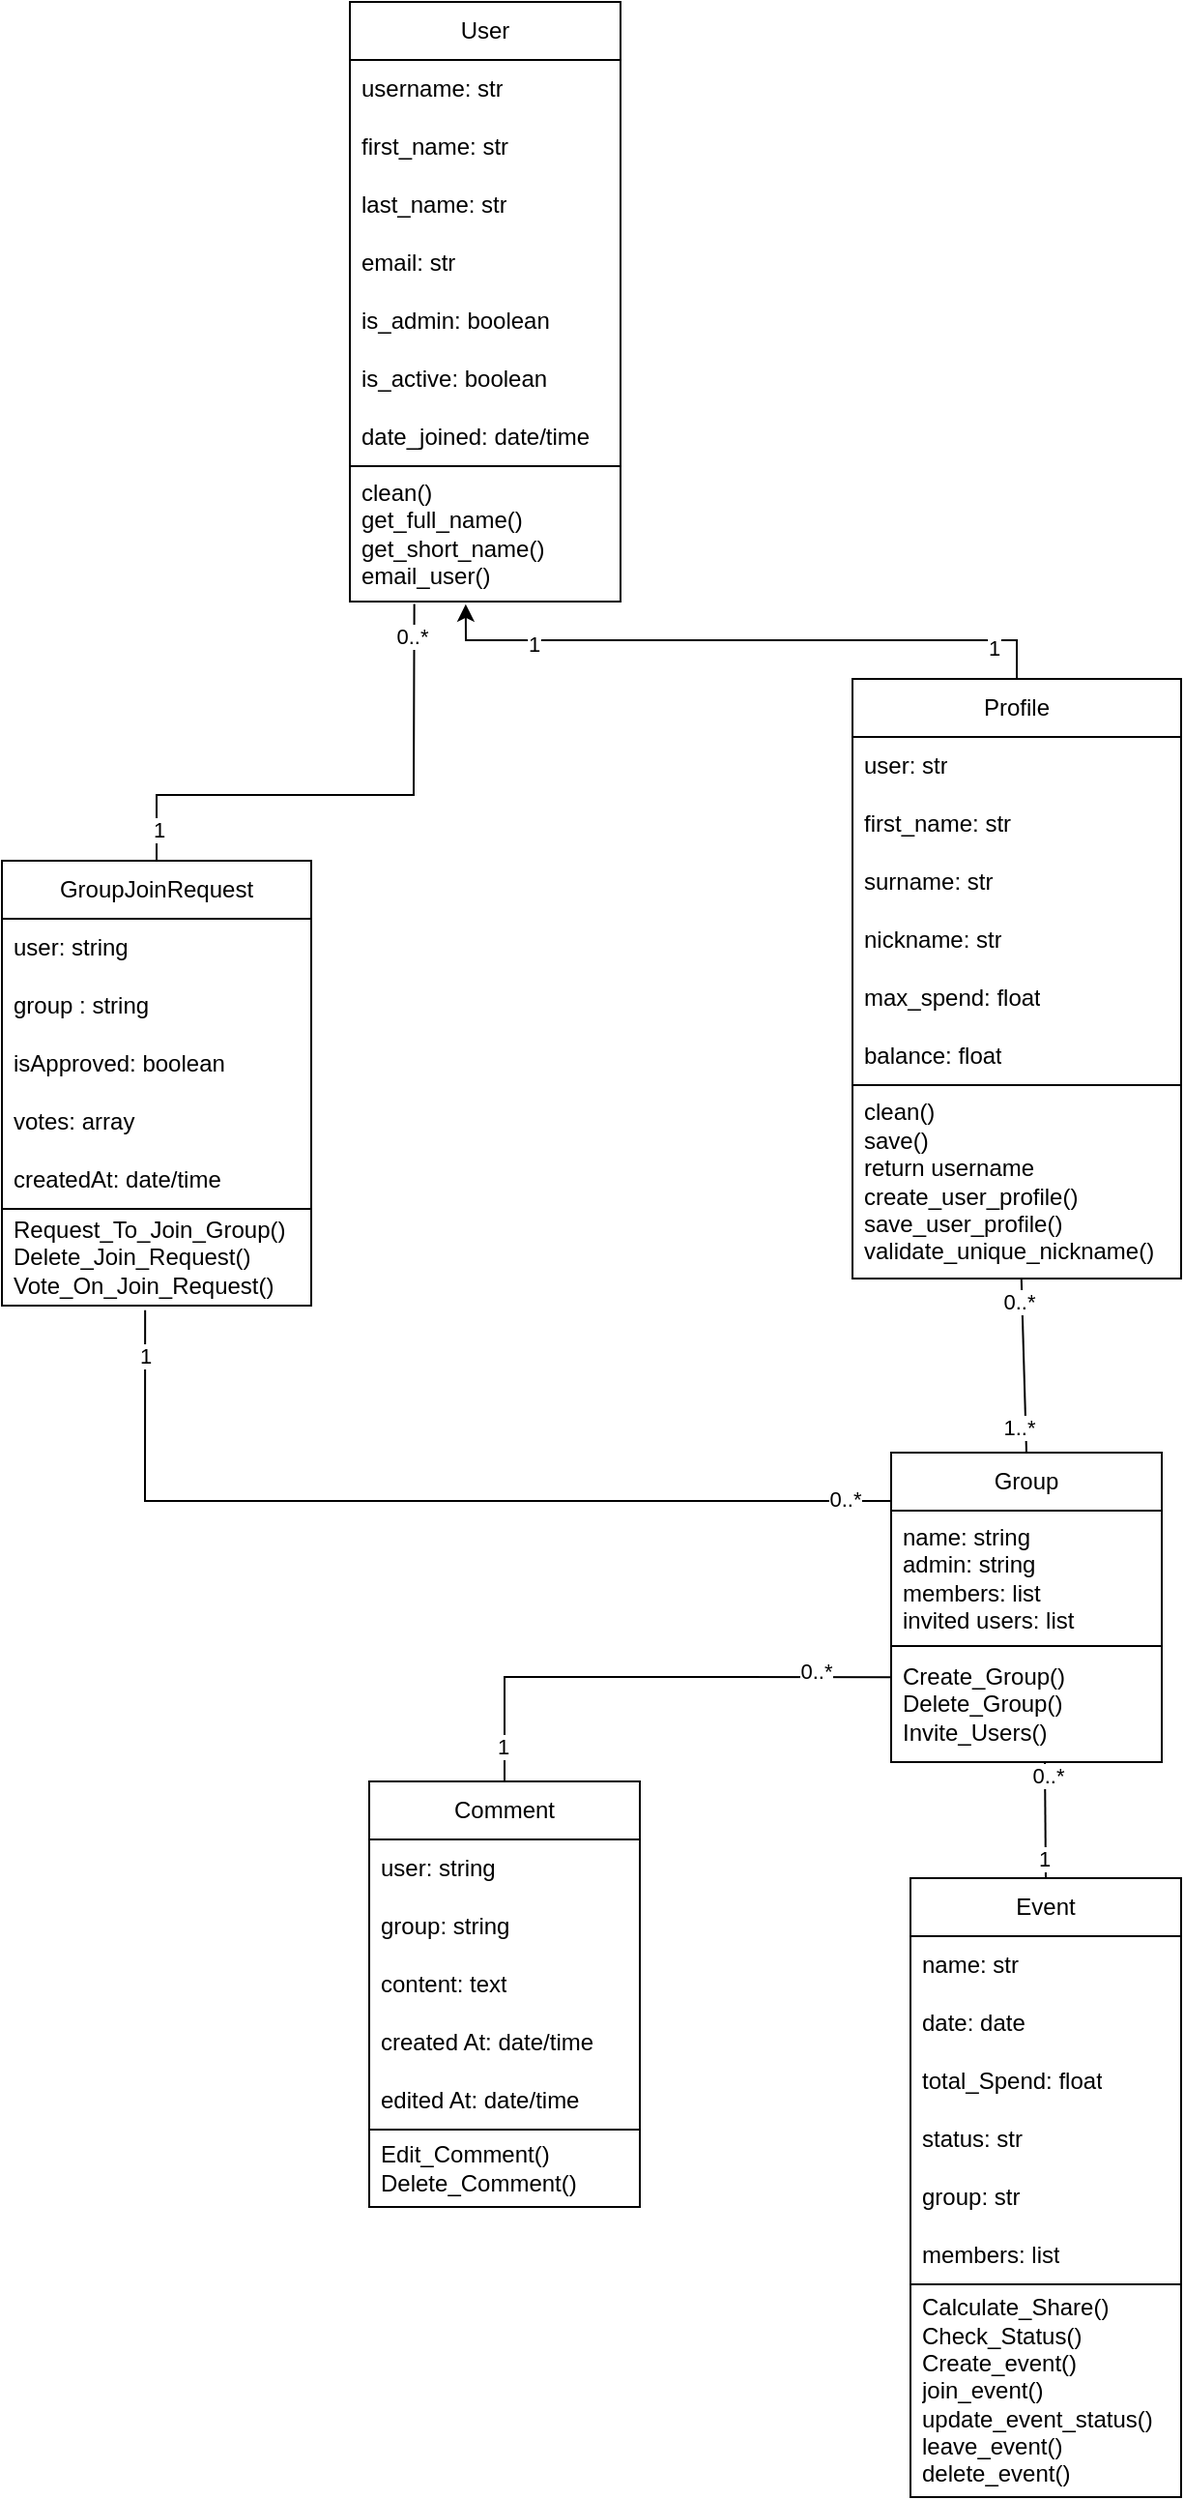 <mxfile version="26.1.1">
  <diagram id="C5RBs43oDa-KdzZeNtuy" name="Page-1">
    <mxGraphModel dx="729" dy="387" grid="1" gridSize="10" guides="1" tooltips="1" connect="1" arrows="1" fold="1" page="1" pageScale="1" pageWidth="827" pageHeight="1169" math="0" shadow="0">
      <root>
        <mxCell id="WIyWlLk6GJQsqaUBKTNV-0" />
        <mxCell id="WIyWlLk6GJQsqaUBKTNV-1" parent="WIyWlLk6GJQsqaUBKTNV-0" />
        <mxCell id="CciYOeaiMjJae7PXrUBM-0" value="User" style="swimlane;fontStyle=0;childLayout=stackLayout;horizontal=1;startSize=30;horizontalStack=0;resizeParent=1;resizeParentMax=0;resizeLast=0;collapsible=1;marginBottom=0;whiteSpace=wrap;html=1;" parent="WIyWlLk6GJQsqaUBKTNV-1" vertex="1">
          <mxGeometry x="300" y="50" width="140" height="310" as="geometry" />
        </mxCell>
        <mxCell id="CciYOeaiMjJae7PXrUBM-1" value="username: str" style="text;strokeColor=none;fillColor=none;align=left;verticalAlign=middle;spacingLeft=4;spacingRight=4;overflow=hidden;points=[[0,0.5],[1,0.5]];portConstraint=eastwest;rotatable=0;whiteSpace=wrap;html=1;" parent="CciYOeaiMjJae7PXrUBM-0" vertex="1">
          <mxGeometry y="30" width="140" height="30" as="geometry" />
        </mxCell>
        <mxCell id="CciYOeaiMjJae7PXrUBM-2" value="first_name: str" style="text;strokeColor=none;fillColor=none;align=left;verticalAlign=middle;spacingLeft=4;spacingRight=4;overflow=hidden;points=[[0,0.5],[1,0.5]];portConstraint=eastwest;rotatable=0;whiteSpace=wrap;html=1;" parent="CciYOeaiMjJae7PXrUBM-0" vertex="1">
          <mxGeometry y="60" width="140" height="30" as="geometry" />
        </mxCell>
        <mxCell id="CciYOeaiMjJae7PXrUBM-3" value="last_name: str" style="text;strokeColor=none;fillColor=none;align=left;verticalAlign=middle;spacingLeft=4;spacingRight=4;overflow=hidden;points=[[0,0.5],[1,0.5]];portConstraint=eastwest;rotatable=0;whiteSpace=wrap;html=1;" parent="CciYOeaiMjJae7PXrUBM-0" vertex="1">
          <mxGeometry y="90" width="140" height="30" as="geometry" />
        </mxCell>
        <mxCell id="CciYOeaiMjJae7PXrUBM-4" value="email: str" style="text;strokeColor=none;fillColor=none;align=left;verticalAlign=middle;spacingLeft=4;spacingRight=4;overflow=hidden;points=[[0,0.5],[1,0.5]];portConstraint=eastwest;rotatable=0;whiteSpace=wrap;html=1;" parent="CciYOeaiMjJae7PXrUBM-0" vertex="1">
          <mxGeometry y="120" width="140" height="30" as="geometry" />
        </mxCell>
        <mxCell id="CciYOeaiMjJae7PXrUBM-5" value="is_admin: boolean" style="text;strokeColor=none;fillColor=none;align=left;verticalAlign=middle;spacingLeft=4;spacingRight=4;overflow=hidden;points=[[0,0.5],[1,0.5]];portConstraint=eastwest;rotatable=0;whiteSpace=wrap;html=1;" parent="CciYOeaiMjJae7PXrUBM-0" vertex="1">
          <mxGeometry y="150" width="140" height="30" as="geometry" />
        </mxCell>
        <mxCell id="CciYOeaiMjJae7PXrUBM-6" value="is_active: boolean" style="text;strokeColor=none;fillColor=none;align=left;verticalAlign=middle;spacingLeft=4;spacingRight=4;overflow=hidden;points=[[0,0.5],[1,0.5]];portConstraint=eastwest;rotatable=0;whiteSpace=wrap;html=1;" parent="CciYOeaiMjJae7PXrUBM-0" vertex="1">
          <mxGeometry y="180" width="140" height="30" as="geometry" />
        </mxCell>
        <mxCell id="CciYOeaiMjJae7PXrUBM-7" value="date_joined: date/time" style="text;strokeColor=none;fillColor=none;align=left;verticalAlign=middle;spacingLeft=4;spacingRight=4;overflow=hidden;points=[[0,0.5],[1,0.5]];portConstraint=eastwest;rotatable=0;whiteSpace=wrap;html=1;" parent="CciYOeaiMjJae7PXrUBM-0" vertex="1">
          <mxGeometry y="210" width="140" height="30" as="geometry" />
        </mxCell>
        <mxCell id="CciYOeaiMjJae7PXrUBM-8" value="clean()&lt;div&gt;get_full_name()&lt;/div&gt;&lt;div&gt;get_short_name()&lt;/div&gt;&lt;div&gt;email_user()&lt;/div&gt;" style="text;strokeColor=default;fillColor=none;align=left;verticalAlign=middle;spacingLeft=4;spacingRight=4;overflow=hidden;points=[[0,0.5],[1,0.5]];portConstraint=eastwest;rotatable=0;whiteSpace=wrap;html=1;" parent="CciYOeaiMjJae7PXrUBM-0" vertex="1">
          <mxGeometry y="240" width="140" height="70" as="geometry" />
        </mxCell>
        <mxCell id="CciYOeaiMjJae7PXrUBM-9" value="Profile" style="swimlane;fontStyle=0;childLayout=stackLayout;horizontal=1;startSize=30;horizontalStack=0;resizeParent=1;resizeParentMax=0;resizeLast=0;collapsible=1;marginBottom=0;whiteSpace=wrap;html=1;" parent="WIyWlLk6GJQsqaUBKTNV-1" vertex="1">
          <mxGeometry x="560" y="400" width="170" height="310" as="geometry" />
        </mxCell>
        <mxCell id="CciYOeaiMjJae7PXrUBM-10" value="user: str" style="text;strokeColor=none;fillColor=none;align=left;verticalAlign=middle;spacingLeft=4;spacingRight=4;overflow=hidden;points=[[0,0.5],[1,0.5]];portConstraint=eastwest;rotatable=0;whiteSpace=wrap;html=1;" parent="CciYOeaiMjJae7PXrUBM-9" vertex="1">
          <mxGeometry y="30" width="170" height="30" as="geometry" />
        </mxCell>
        <mxCell id="CciYOeaiMjJae7PXrUBM-11" value="first_name: str" style="text;strokeColor=none;fillColor=none;align=left;verticalAlign=middle;spacingLeft=4;spacingRight=4;overflow=hidden;points=[[0,0.5],[1,0.5]];portConstraint=eastwest;rotatable=0;whiteSpace=wrap;html=1;" parent="CciYOeaiMjJae7PXrUBM-9" vertex="1">
          <mxGeometry y="60" width="170" height="30" as="geometry" />
        </mxCell>
        <mxCell id="CciYOeaiMjJae7PXrUBM-12" value="surname: str" style="text;strokeColor=none;fillColor=none;align=left;verticalAlign=middle;spacingLeft=4;spacingRight=4;overflow=hidden;points=[[0,0.5],[1,0.5]];portConstraint=eastwest;rotatable=0;whiteSpace=wrap;html=1;" parent="CciYOeaiMjJae7PXrUBM-9" vertex="1">
          <mxGeometry y="90" width="170" height="30" as="geometry" />
        </mxCell>
        <mxCell id="CciYOeaiMjJae7PXrUBM-13" value="nickname: str" style="text;strokeColor=none;fillColor=none;align=left;verticalAlign=middle;spacingLeft=4;spacingRight=4;overflow=hidden;points=[[0,0.5],[1,0.5]];portConstraint=eastwest;rotatable=0;whiteSpace=wrap;html=1;" parent="CciYOeaiMjJae7PXrUBM-9" vertex="1">
          <mxGeometry y="120" width="170" height="30" as="geometry" />
        </mxCell>
        <mxCell id="CciYOeaiMjJae7PXrUBM-14" value="max_spend: float" style="text;strokeColor=none;fillColor=none;align=left;verticalAlign=middle;spacingLeft=4;spacingRight=4;overflow=hidden;points=[[0,0.5],[1,0.5]];portConstraint=eastwest;rotatable=0;whiteSpace=wrap;html=1;" parent="CciYOeaiMjJae7PXrUBM-9" vertex="1">
          <mxGeometry y="150" width="170" height="30" as="geometry" />
        </mxCell>
        <mxCell id="CciYOeaiMjJae7PXrUBM-15" value="balance: float" style="text;strokeColor=none;fillColor=none;align=left;verticalAlign=middle;spacingLeft=4;spacingRight=4;overflow=hidden;points=[[0,0.5],[1,0.5]];portConstraint=eastwest;rotatable=0;whiteSpace=wrap;html=1;" parent="CciYOeaiMjJae7PXrUBM-9" vertex="1">
          <mxGeometry y="180" width="170" height="30" as="geometry" />
        </mxCell>
        <mxCell id="CciYOeaiMjJae7PXrUBM-16" value="clean()&lt;div&gt;save()&lt;/div&gt;&lt;div&gt;return username&lt;/div&gt;&lt;div&gt;create_user_profile()&lt;/div&gt;&lt;div&gt;save_user_profile()&lt;/div&gt;&lt;div&gt;validate_unique_nickname()&lt;/div&gt;" style="text;strokeColor=default;fillColor=none;align=left;verticalAlign=middle;spacingLeft=4;spacingRight=4;overflow=hidden;points=[[0,0.5],[1,0.5]];portConstraint=eastwest;rotatable=0;whiteSpace=wrap;html=1;" parent="CciYOeaiMjJae7PXrUBM-9" vertex="1">
          <mxGeometry y="210" width="170" height="100" as="geometry" />
        </mxCell>
        <mxCell id="CciYOeaiMjJae7PXrUBM-24" value="Group" style="swimlane;fontStyle=0;childLayout=stackLayout;horizontal=1;startSize=30;horizontalStack=0;resizeParent=1;resizeParentMax=0;resizeLast=0;collapsible=1;marginBottom=0;whiteSpace=wrap;html=1;strokeColor=default;" parent="WIyWlLk6GJQsqaUBKTNV-1" vertex="1">
          <mxGeometry x="580" y="800" width="140" height="100" as="geometry" />
        </mxCell>
        <mxCell id="CciYOeaiMjJae7PXrUBM-25" value="name: string&lt;div&gt;admin: string&lt;/div&gt;&lt;div&gt;members: list&lt;/div&gt;&lt;div&gt;invited users: list&lt;/div&gt;" style="text;strokeColor=#000000;fillColor=default;align=left;verticalAlign=middle;spacingLeft=4;spacingRight=4;overflow=hidden;points=[[0,0.5],[1,0.5]];portConstraint=eastwest;rotatable=0;whiteSpace=wrap;html=1;" parent="CciYOeaiMjJae7PXrUBM-24" vertex="1">
          <mxGeometry y="30" width="140" height="70" as="geometry" />
        </mxCell>
        <mxCell id="CciYOeaiMjJae7PXrUBM-26" value="Create_Group()&lt;div&gt;Delete_Group()&lt;/div&gt;&lt;div&gt;Invite_Users()&lt;/div&gt;" style="text;strokeColor=default;fillColor=none;align=left;verticalAlign=middle;spacingLeft=4;spacingRight=4;overflow=hidden;points=[[0,0.5],[1,0.5]];portConstraint=eastwest;rotatable=0;whiteSpace=wrap;html=1;" parent="WIyWlLk6GJQsqaUBKTNV-1" vertex="1">
          <mxGeometry x="580" y="900" width="140" height="60" as="geometry" />
        </mxCell>
        <mxCell id="CciYOeaiMjJae7PXrUBM-27" value="Event" style="swimlane;fontStyle=0;childLayout=stackLayout;horizontal=1;startSize=30;horizontalStack=0;resizeParent=1;resizeParentMax=0;resizeLast=0;collapsible=1;marginBottom=0;whiteSpace=wrap;html=1;" parent="WIyWlLk6GJQsqaUBKTNV-1" vertex="1">
          <mxGeometry x="590" y="1020" width="140" height="320" as="geometry" />
        </mxCell>
        <mxCell id="CciYOeaiMjJae7PXrUBM-28" value="name: str" style="text;strokeColor=none;fillColor=none;align=left;verticalAlign=middle;spacingLeft=4;spacingRight=4;overflow=hidden;points=[[0,0.5],[1,0.5]];portConstraint=eastwest;rotatable=0;whiteSpace=wrap;html=1;" parent="CciYOeaiMjJae7PXrUBM-27" vertex="1">
          <mxGeometry y="30" width="140" height="30" as="geometry" />
        </mxCell>
        <mxCell id="CciYOeaiMjJae7PXrUBM-29" value="date: date" style="text;strokeColor=none;fillColor=none;align=left;verticalAlign=middle;spacingLeft=4;spacingRight=4;overflow=hidden;points=[[0,0.5],[1,0.5]];portConstraint=eastwest;rotatable=0;whiteSpace=wrap;html=1;" parent="CciYOeaiMjJae7PXrUBM-27" vertex="1">
          <mxGeometry y="60" width="140" height="30" as="geometry" />
        </mxCell>
        <mxCell id="CciYOeaiMjJae7PXrUBM-30" value="total_Spend: float" style="text;strokeColor=none;fillColor=none;align=left;verticalAlign=middle;spacingLeft=4;spacingRight=4;overflow=hidden;points=[[0,0.5],[1,0.5]];portConstraint=eastwest;rotatable=0;whiteSpace=wrap;html=1;" parent="CciYOeaiMjJae7PXrUBM-27" vertex="1">
          <mxGeometry y="90" width="140" height="30" as="geometry" />
        </mxCell>
        <mxCell id="CciYOeaiMjJae7PXrUBM-31" value="status: str" style="text;strokeColor=none;fillColor=none;align=left;verticalAlign=middle;spacingLeft=4;spacingRight=4;overflow=hidden;points=[[0,0.5],[1,0.5]];portConstraint=eastwest;rotatable=0;whiteSpace=wrap;html=1;" parent="CciYOeaiMjJae7PXrUBM-27" vertex="1">
          <mxGeometry y="120" width="140" height="30" as="geometry" />
        </mxCell>
        <mxCell id="CciYOeaiMjJae7PXrUBM-32" value="group: str" style="text;strokeColor=none;fillColor=none;align=left;verticalAlign=middle;spacingLeft=4;spacingRight=4;overflow=hidden;points=[[0,0.5],[1,0.5]];portConstraint=eastwest;rotatable=0;whiteSpace=wrap;html=1;" parent="CciYOeaiMjJae7PXrUBM-27" vertex="1">
          <mxGeometry y="150" width="140" height="30" as="geometry" />
        </mxCell>
        <mxCell id="CciYOeaiMjJae7PXrUBM-33" value="members: list" style="text;strokeColor=none;fillColor=none;align=left;verticalAlign=middle;spacingLeft=4;spacingRight=4;overflow=hidden;points=[[0,0.5],[1,0.5]];portConstraint=eastwest;rotatable=0;whiteSpace=wrap;html=1;" parent="CciYOeaiMjJae7PXrUBM-27" vertex="1">
          <mxGeometry y="180" width="140" height="30" as="geometry" />
        </mxCell>
        <mxCell id="CciYOeaiMjJae7PXrUBM-34" value="Calculate_Share()&lt;div&gt;Check_Status()&lt;/div&gt;&lt;div&gt;Create_event()&lt;/div&gt;&lt;div&gt;join_event()&lt;/div&gt;&lt;div&gt;update_event_status()&lt;/div&gt;&lt;div&gt;leave_event()&lt;/div&gt;&lt;div&gt;delete_event()&lt;/div&gt;" style="text;strokeColor=default;fillColor=none;align=left;verticalAlign=middle;spacingLeft=4;spacingRight=4;overflow=hidden;points=[[0,0.5],[1,0.5]];portConstraint=eastwest;rotatable=0;whiteSpace=wrap;html=1;" parent="CciYOeaiMjJae7PXrUBM-27" vertex="1">
          <mxGeometry y="210" width="140" height="110" as="geometry" />
        </mxCell>
        <mxCell id="CciYOeaiMjJae7PXrUBM-35" value="Comment" style="swimlane;fontStyle=0;childLayout=stackLayout;horizontal=1;startSize=30;horizontalStack=0;resizeParent=1;resizeParentMax=0;resizeLast=0;collapsible=1;marginBottom=0;whiteSpace=wrap;html=1;strokeColor=default;" parent="WIyWlLk6GJQsqaUBKTNV-1" vertex="1">
          <mxGeometry x="310" y="970" width="140" height="220" as="geometry" />
        </mxCell>
        <mxCell id="CciYOeaiMjJae7PXrUBM-36" value="user: string" style="text;strokeColor=none;fillColor=none;align=left;verticalAlign=middle;spacingLeft=4;spacingRight=4;overflow=hidden;points=[[0,0.5],[1,0.5]];portConstraint=eastwest;rotatable=0;whiteSpace=wrap;html=1;" parent="CciYOeaiMjJae7PXrUBM-35" vertex="1">
          <mxGeometry y="30" width="140" height="30" as="geometry" />
        </mxCell>
        <mxCell id="CciYOeaiMjJae7PXrUBM-37" value="group: string" style="text;strokeColor=none;fillColor=none;align=left;verticalAlign=middle;spacingLeft=4;spacingRight=4;overflow=hidden;points=[[0,0.5],[1,0.5]];portConstraint=eastwest;rotatable=0;whiteSpace=wrap;html=1;" parent="CciYOeaiMjJae7PXrUBM-35" vertex="1">
          <mxGeometry y="60" width="140" height="30" as="geometry" />
        </mxCell>
        <mxCell id="CciYOeaiMjJae7PXrUBM-38" value="content: text" style="text;strokeColor=none;fillColor=none;align=left;verticalAlign=middle;spacingLeft=4;spacingRight=4;overflow=hidden;points=[[0,0.5],[1,0.5]];portConstraint=eastwest;rotatable=0;whiteSpace=wrap;html=1;" parent="CciYOeaiMjJae7PXrUBM-35" vertex="1">
          <mxGeometry y="90" width="140" height="30" as="geometry" />
        </mxCell>
        <mxCell id="CciYOeaiMjJae7PXrUBM-39" value="created At: date/time" style="text;strokeColor=none;fillColor=none;align=left;verticalAlign=middle;spacingLeft=4;spacingRight=4;overflow=hidden;points=[[0,0.5],[1,0.5]];portConstraint=eastwest;rotatable=0;whiteSpace=wrap;html=1;" parent="CciYOeaiMjJae7PXrUBM-35" vertex="1">
          <mxGeometry y="120" width="140" height="30" as="geometry" />
        </mxCell>
        <mxCell id="CciYOeaiMjJae7PXrUBM-40" value="edited At: date/time" style="text;strokeColor=none;fillColor=none;align=left;verticalAlign=middle;spacingLeft=4;spacingRight=4;overflow=hidden;points=[[0,0.5],[1,0.5]];portConstraint=eastwest;rotatable=0;whiteSpace=wrap;html=1;" parent="CciYOeaiMjJae7PXrUBM-35" vertex="1">
          <mxGeometry y="150" width="140" height="30" as="geometry" />
        </mxCell>
        <mxCell id="CciYOeaiMjJae7PXrUBM-41" value="Edit_Comment()&lt;div&gt;Delete_Comment()&lt;/div&gt;" style="text;strokeColor=default;fillColor=none;align=left;verticalAlign=middle;spacingLeft=4;spacingRight=4;overflow=hidden;points=[[0,0.5],[1,0.5]];portConstraint=eastwest;rotatable=0;whiteSpace=wrap;html=1;" parent="CciYOeaiMjJae7PXrUBM-35" vertex="1">
          <mxGeometry y="180" width="140" height="40" as="geometry" />
        </mxCell>
        <mxCell id="CciYOeaiMjJae7PXrUBM-51" value="" style="endArrow=classic;html=1;rounded=0;entryX=0.428;entryY=1.02;entryDx=0;entryDy=0;entryPerimeter=0;exitX=0.5;exitY=0;exitDx=0;exitDy=0;" parent="WIyWlLk6GJQsqaUBKTNV-1" source="CciYOeaiMjJae7PXrUBM-9" target="CciYOeaiMjJae7PXrUBM-8" edge="1">
          <mxGeometry width="50" height="50" relative="1" as="geometry">
            <mxPoint x="500" y="440" as="sourcePoint" />
            <mxPoint x="550" y="390" as="targetPoint" />
            <Array as="points">
              <mxPoint x="645" y="380" />
              <mxPoint x="360" y="380" />
            </Array>
          </mxGeometry>
        </mxCell>
        <mxCell id="CciYOeaiMjJae7PXrUBM-53" value="1" style="edgeLabel;html=1;align=center;verticalAlign=middle;resizable=0;points=[];" parent="CciYOeaiMjJae7PXrUBM-51" vertex="1" connectable="0">
          <mxGeometry x="-0.8" y="4" relative="1" as="geometry">
            <mxPoint as="offset" />
          </mxGeometry>
        </mxCell>
        <mxCell id="CciYOeaiMjJae7PXrUBM-62" value="1" style="edgeLabel;html=1;align=center;verticalAlign=middle;resizable=0;points=[];" parent="CciYOeaiMjJae7PXrUBM-51" vertex="1" connectable="0">
          <mxGeometry x="0.671" y="2" relative="1" as="geometry">
            <mxPoint as="offset" />
          </mxGeometry>
        </mxCell>
        <mxCell id="CciYOeaiMjJae7PXrUBM-54" value="GroupJoinRequest" style="swimlane;fontStyle=0;childLayout=stackLayout;horizontal=1;startSize=30;horizontalStack=0;resizeParent=1;resizeParentMax=0;resizeLast=0;collapsible=1;marginBottom=0;whiteSpace=wrap;html=1;" parent="WIyWlLk6GJQsqaUBKTNV-1" vertex="1">
          <mxGeometry x="120" y="494" width="160" height="230" as="geometry" />
        </mxCell>
        <mxCell id="CciYOeaiMjJae7PXrUBM-55" value="user: string" style="text;strokeColor=none;fillColor=none;align=left;verticalAlign=middle;spacingLeft=4;spacingRight=4;overflow=hidden;points=[[0,0.5],[1,0.5]];portConstraint=eastwest;rotatable=0;whiteSpace=wrap;html=1;" parent="CciYOeaiMjJae7PXrUBM-54" vertex="1">
          <mxGeometry y="30" width="160" height="30" as="geometry" />
        </mxCell>
        <mxCell id="CciYOeaiMjJae7PXrUBM-56" value="group : string" style="text;strokeColor=none;fillColor=none;align=left;verticalAlign=middle;spacingLeft=4;spacingRight=4;overflow=hidden;points=[[0,0.5],[1,0.5]];portConstraint=eastwest;rotatable=0;whiteSpace=wrap;html=1;" parent="CciYOeaiMjJae7PXrUBM-54" vertex="1">
          <mxGeometry y="60" width="160" height="30" as="geometry" />
        </mxCell>
        <mxCell id="CciYOeaiMjJae7PXrUBM-57" value="isApproved: boolean" style="text;strokeColor=none;fillColor=none;align=left;verticalAlign=middle;spacingLeft=4;spacingRight=4;overflow=hidden;points=[[0,0.5],[1,0.5]];portConstraint=eastwest;rotatable=0;whiteSpace=wrap;html=1;" parent="CciYOeaiMjJae7PXrUBM-54" vertex="1">
          <mxGeometry y="90" width="160" height="30" as="geometry" />
        </mxCell>
        <mxCell id="CciYOeaiMjJae7PXrUBM-58" value="votes: array" style="text;strokeColor=none;fillColor=none;align=left;verticalAlign=middle;spacingLeft=4;spacingRight=4;overflow=hidden;points=[[0,0.5],[1,0.5]];portConstraint=eastwest;rotatable=0;whiteSpace=wrap;html=1;" parent="CciYOeaiMjJae7PXrUBM-54" vertex="1">
          <mxGeometry y="120" width="160" height="30" as="geometry" />
        </mxCell>
        <mxCell id="CciYOeaiMjJae7PXrUBM-59" value="createdAt: date/time" style="text;strokeColor=none;fillColor=none;align=left;verticalAlign=middle;spacingLeft=4;spacingRight=4;overflow=hidden;points=[[0,0.5],[1,0.5]];portConstraint=eastwest;rotatable=0;whiteSpace=wrap;html=1;" parent="CciYOeaiMjJae7PXrUBM-54" vertex="1">
          <mxGeometry y="150" width="160" height="30" as="geometry" />
        </mxCell>
        <mxCell id="CciYOeaiMjJae7PXrUBM-60" value="Request_To_Join_Group()&lt;div&gt;Delete_Join_Request()&lt;/div&gt;&lt;div&gt;Vote_On_Join_Request()&lt;/div&gt;" style="text;strokeColor=default;fillColor=none;align=left;verticalAlign=middle;spacingLeft=4;spacingRight=4;overflow=hidden;points=[[0,0.5],[1,0.5]];portConstraint=eastwest;rotatable=0;whiteSpace=wrap;html=1;" parent="CciYOeaiMjJae7PXrUBM-54" vertex="1">
          <mxGeometry y="180" width="160" height="50" as="geometry" />
        </mxCell>
        <mxCell id="CciYOeaiMjJae7PXrUBM-74" value="" style="endArrow=none;html=1;rounded=0;exitX=0.5;exitY=0;exitDx=0;exitDy=0;entryX=0.238;entryY=1.017;entryDx=0;entryDy=0;entryPerimeter=0;" parent="WIyWlLk6GJQsqaUBKTNV-1" source="CciYOeaiMjJae7PXrUBM-54" target="CciYOeaiMjJae7PXrUBM-8" edge="1">
          <mxGeometry width="50" height="50" relative="1" as="geometry">
            <mxPoint x="390" y="390" as="sourcePoint" />
            <mxPoint x="440" y="340" as="targetPoint" />
            <Array as="points">
              <mxPoint x="200" y="460" />
              <mxPoint x="333" y="460" />
            </Array>
          </mxGeometry>
        </mxCell>
        <mxCell id="CciYOeaiMjJae7PXrUBM-75" value="1" style="edgeLabel;html=1;align=center;verticalAlign=middle;resizable=0;points=[];" parent="CciYOeaiMjJae7PXrUBM-74" vertex="1" connectable="0">
          <mxGeometry x="-0.876" y="-1" relative="1" as="geometry">
            <mxPoint as="offset" />
          </mxGeometry>
        </mxCell>
        <mxCell id="CciYOeaiMjJae7PXrUBM-76" value="0..*" style="edgeLabel;html=1;align=center;verticalAlign=middle;resizable=0;points=[];" parent="CciYOeaiMjJae7PXrUBM-74" vertex="1" connectable="0">
          <mxGeometry x="0.877" y="2" relative="1" as="geometry">
            <mxPoint as="offset" />
          </mxGeometry>
        </mxCell>
        <mxCell id="CciYOeaiMjJae7PXrUBM-77" value="" style="endArrow=none;html=1;rounded=0;exitX=0.463;exitY=1.047;exitDx=0;exitDy=0;exitPerimeter=0;entryX=0;entryY=0.25;entryDx=0;entryDy=0;" parent="WIyWlLk6GJQsqaUBKTNV-1" source="CciYOeaiMjJae7PXrUBM-60" target="CciYOeaiMjJae7PXrUBM-24" edge="1">
          <mxGeometry width="50" height="50" relative="1" as="geometry">
            <mxPoint x="490" y="870" as="sourcePoint" />
            <mxPoint x="540" y="820" as="targetPoint" />
            <Array as="points">
              <mxPoint x="194" y="825" />
            </Array>
          </mxGeometry>
        </mxCell>
        <mxCell id="CciYOeaiMjJae7PXrUBM-81" value="1" style="edgeLabel;html=1;align=center;verticalAlign=middle;resizable=0;points=[];" parent="CciYOeaiMjJae7PXrUBM-77" vertex="1" connectable="0">
          <mxGeometry x="-0.903" relative="1" as="geometry">
            <mxPoint as="offset" />
          </mxGeometry>
        </mxCell>
        <mxCell id="CciYOeaiMjJae7PXrUBM-82" value="0..*" style="edgeLabel;html=1;align=center;verticalAlign=middle;resizable=0;points=[];" parent="CciYOeaiMjJae7PXrUBM-77" vertex="1" connectable="0">
          <mxGeometry x="0.898" y="1" relative="1" as="geometry">
            <mxPoint as="offset" />
          </mxGeometry>
        </mxCell>
        <mxCell id="CciYOeaiMjJae7PXrUBM-78" value="" style="endArrow=none;html=1;rounded=0;exitX=0.5;exitY=0;exitDx=0;exitDy=0;entryX=0.514;entryY=0.998;entryDx=0;entryDy=0;entryPerimeter=0;" parent="WIyWlLk6GJQsqaUBKTNV-1" source="CciYOeaiMjJae7PXrUBM-24" target="CciYOeaiMjJae7PXrUBM-16" edge="1">
          <mxGeometry width="50" height="50" relative="1" as="geometry">
            <mxPoint x="680" y="720" as="sourcePoint" />
            <mxPoint x="730" y="670" as="targetPoint" />
          </mxGeometry>
        </mxCell>
        <mxCell id="CciYOeaiMjJae7PXrUBM-79" value="1..*" style="edgeLabel;html=1;align=center;verticalAlign=middle;resizable=0;points=[];" parent="CciYOeaiMjJae7PXrUBM-78" vertex="1" connectable="0">
          <mxGeometry x="-0.704" y="4" relative="1" as="geometry">
            <mxPoint as="offset" />
          </mxGeometry>
        </mxCell>
        <mxCell id="CciYOeaiMjJae7PXrUBM-80" value="0..*" style="edgeLabel;html=1;align=center;verticalAlign=middle;resizable=0;points=[];" parent="CciYOeaiMjJae7PXrUBM-78" vertex="1" connectable="0">
          <mxGeometry x="0.743" y="2" relative="1" as="geometry">
            <mxPoint as="offset" />
          </mxGeometry>
        </mxCell>
        <mxCell id="CciYOeaiMjJae7PXrUBM-83" value="" style="endArrow=none;html=1;rounded=0;exitX=0.5;exitY=0;exitDx=0;exitDy=0;entryX=0.568;entryY=1.009;entryDx=0;entryDy=0;entryPerimeter=0;" parent="WIyWlLk6GJQsqaUBKTNV-1" source="CciYOeaiMjJae7PXrUBM-27" target="CciYOeaiMjJae7PXrUBM-26" edge="1">
          <mxGeometry width="50" height="50" relative="1" as="geometry">
            <mxPoint x="680" y="950" as="sourcePoint" />
            <mxPoint x="730" y="900" as="targetPoint" />
          </mxGeometry>
        </mxCell>
        <mxCell id="CciYOeaiMjJae7PXrUBM-84" value="1" style="edgeLabel;html=1;align=center;verticalAlign=middle;resizable=0;points=[];" parent="CciYOeaiMjJae7PXrUBM-83" vertex="1" connectable="0">
          <mxGeometry x="-0.652" y="1" relative="1" as="geometry">
            <mxPoint as="offset" />
          </mxGeometry>
        </mxCell>
        <mxCell id="CciYOeaiMjJae7PXrUBM-85" value="0..*" style="edgeLabel;html=1;align=center;verticalAlign=middle;resizable=0;points=[];" parent="CciYOeaiMjJae7PXrUBM-83" vertex="1" connectable="0">
          <mxGeometry x="0.791" y="-1" relative="1" as="geometry">
            <mxPoint as="offset" />
          </mxGeometry>
        </mxCell>
        <mxCell id="CciYOeaiMjJae7PXrUBM-86" value="" style="endArrow=none;html=1;rounded=0;exitX=0.5;exitY=0;exitDx=0;exitDy=0;entryX=0.001;entryY=0.268;entryDx=0;entryDy=0;entryPerimeter=0;" parent="WIyWlLk6GJQsqaUBKTNV-1" source="CciYOeaiMjJae7PXrUBM-35" target="CciYOeaiMjJae7PXrUBM-26" edge="1">
          <mxGeometry width="50" height="50" relative="1" as="geometry">
            <mxPoint x="420" y="930" as="sourcePoint" />
            <mxPoint x="470" y="880" as="targetPoint" />
            <Array as="points">
              <mxPoint x="380" y="916" />
            </Array>
          </mxGeometry>
        </mxCell>
        <mxCell id="CciYOeaiMjJae7PXrUBM-88" value="1" style="edgeLabel;html=1;align=center;verticalAlign=middle;resizable=0;points=[];" parent="CciYOeaiMjJae7PXrUBM-86" vertex="1" connectable="0">
          <mxGeometry x="-0.855" y="1" relative="1" as="geometry">
            <mxPoint as="offset" />
          </mxGeometry>
        </mxCell>
        <mxCell id="CciYOeaiMjJae7PXrUBM-89" value="0..*" style="edgeLabel;html=1;align=center;verticalAlign=middle;resizable=0;points=[];" parent="CciYOeaiMjJae7PXrUBM-86" vertex="1" connectable="0">
          <mxGeometry x="0.69" y="3" relative="1" as="geometry">
            <mxPoint as="offset" />
          </mxGeometry>
        </mxCell>
      </root>
    </mxGraphModel>
  </diagram>
</mxfile>
